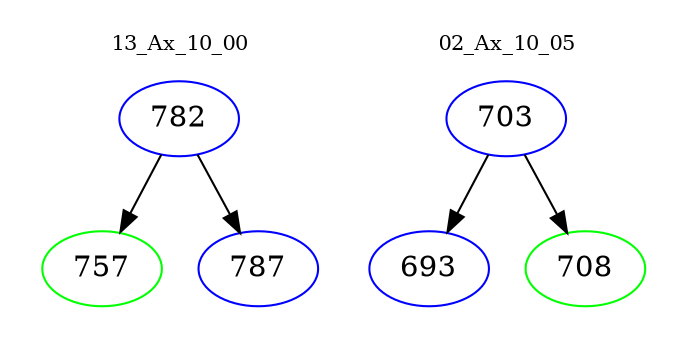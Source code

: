 digraph{
subgraph cluster_0 {
color = white
label = "13_Ax_10_00";
fontsize=10;
T0_782 [label="782", color="blue"]
T0_782 -> T0_757 [color="black"]
T0_757 [label="757", color="green"]
T0_782 -> T0_787 [color="black"]
T0_787 [label="787", color="blue"]
}
subgraph cluster_1 {
color = white
label = "02_Ax_10_05";
fontsize=10;
T1_703 [label="703", color="blue"]
T1_703 -> T1_693 [color="black"]
T1_693 [label="693", color="blue"]
T1_703 -> T1_708 [color="black"]
T1_708 [label="708", color="green"]
}
}
